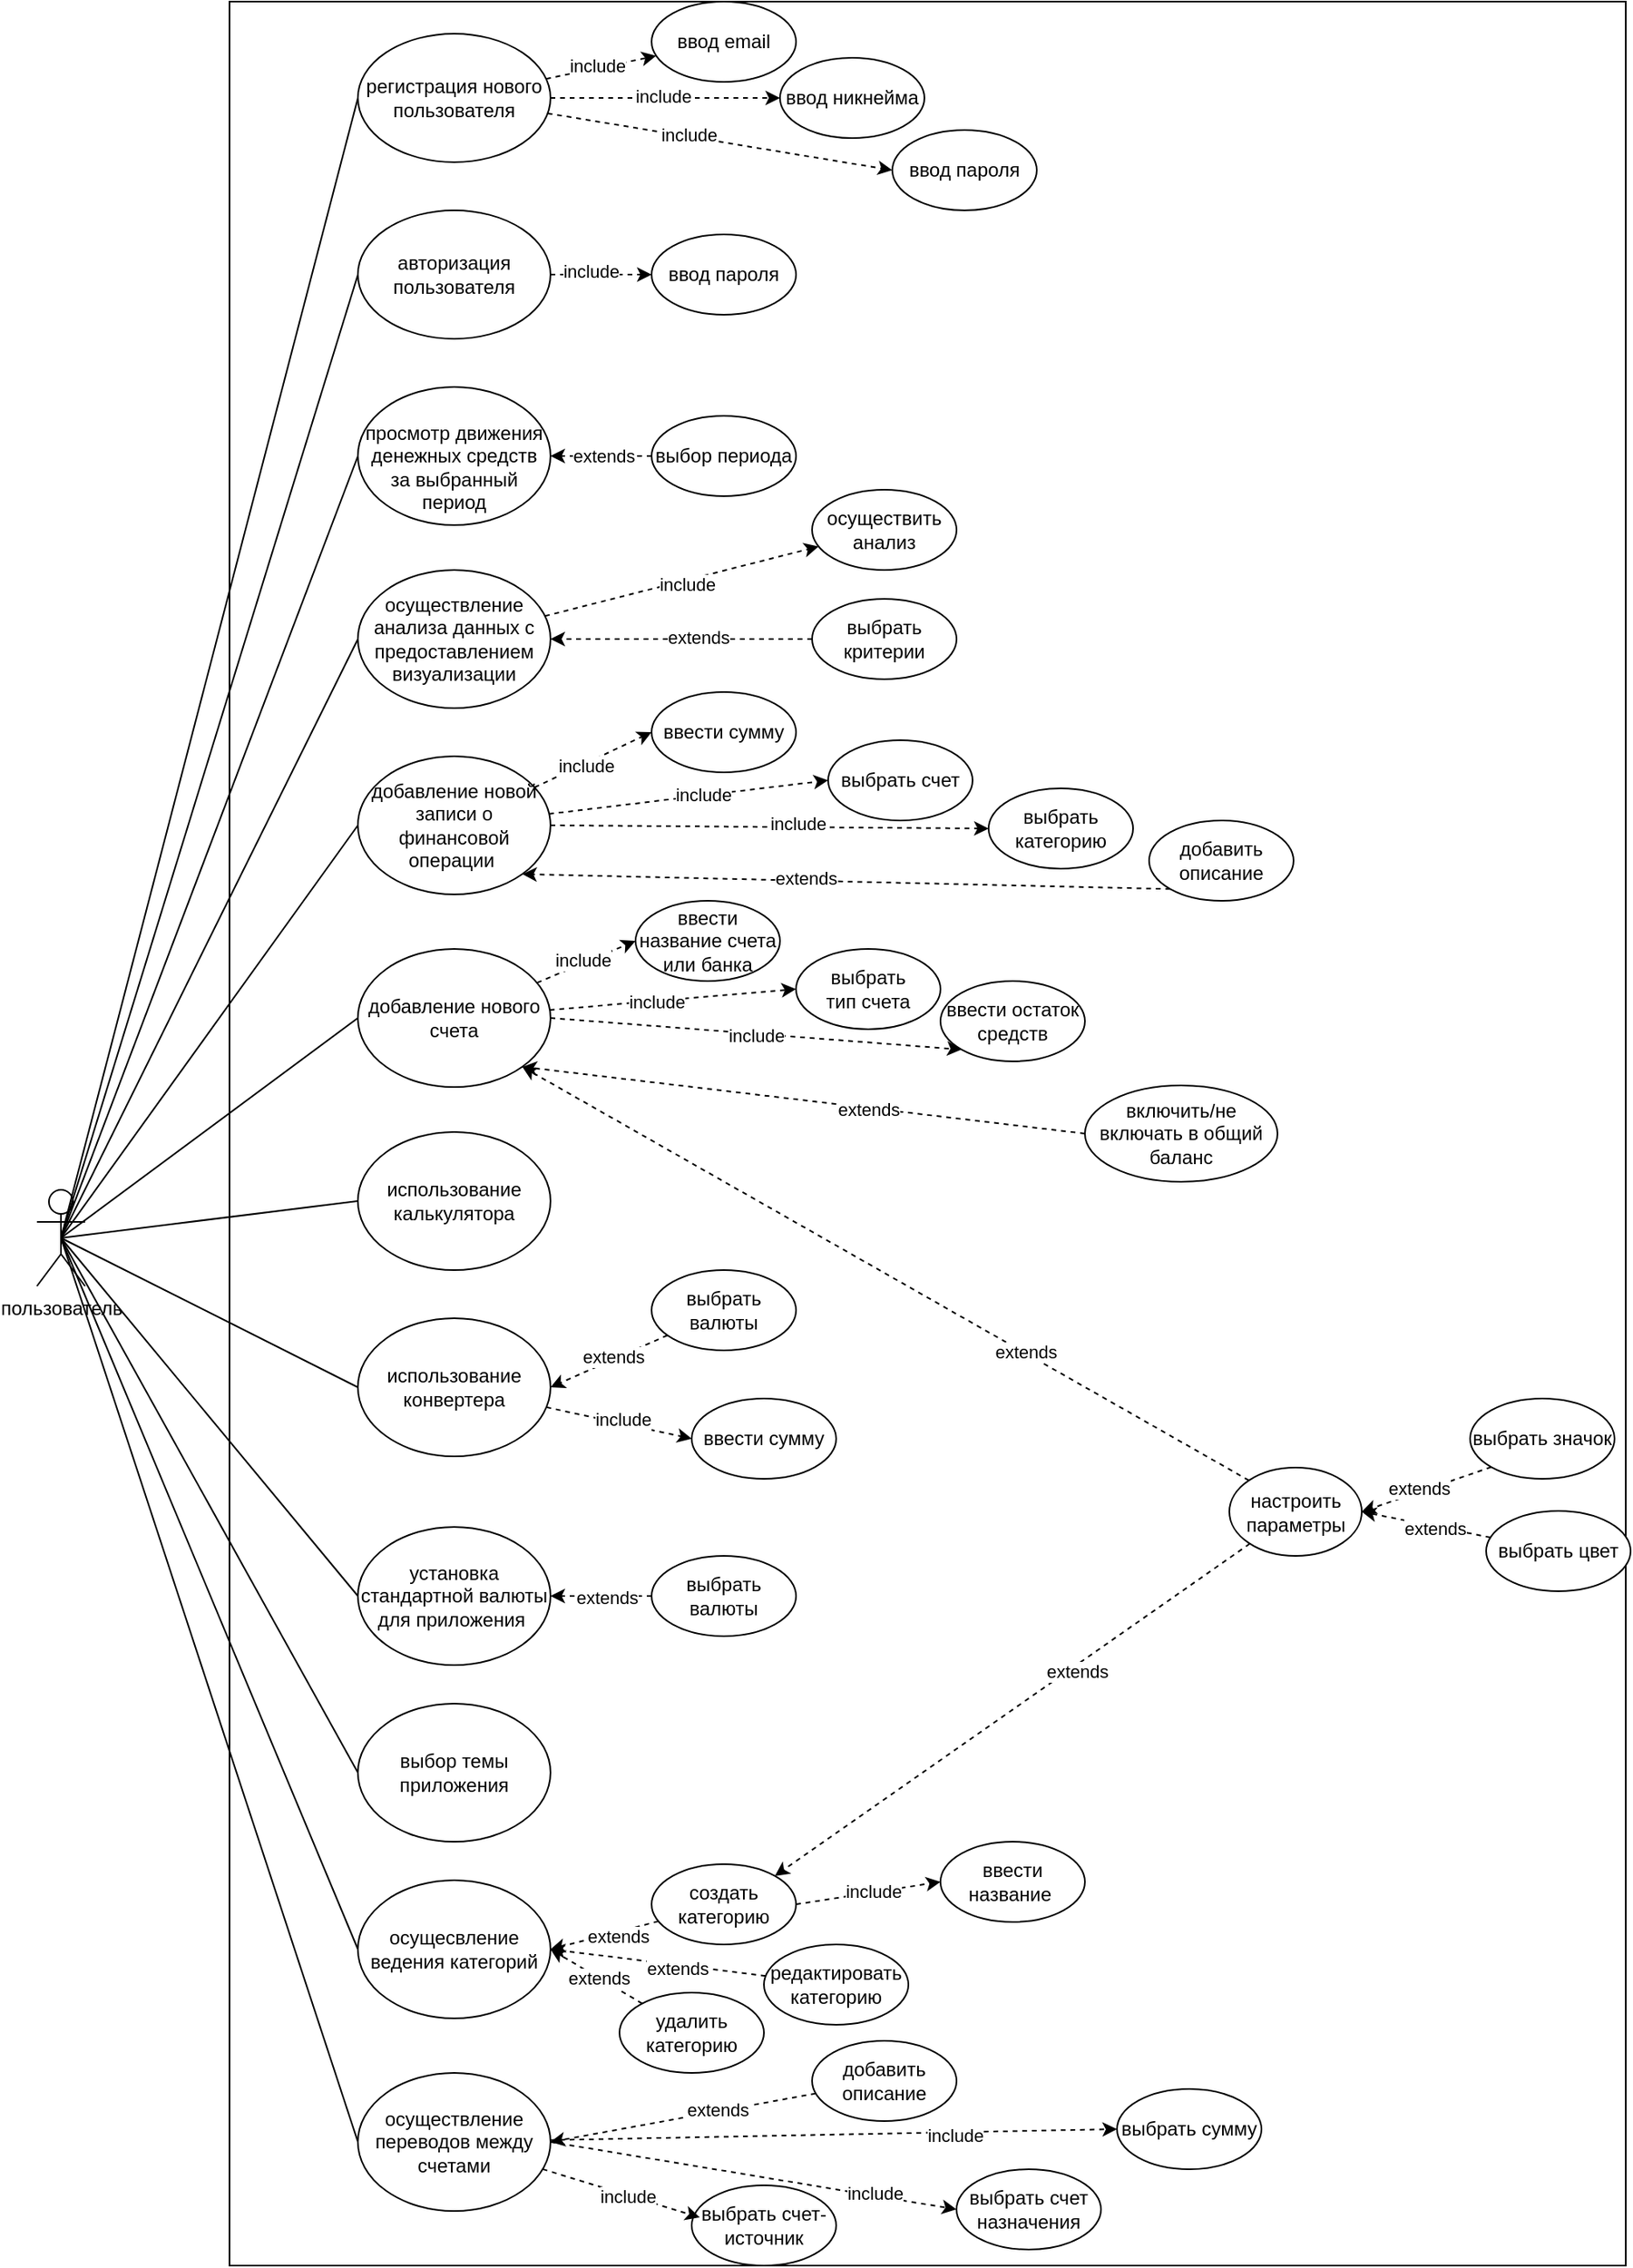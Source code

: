<mxfile version="22.1.18" type="device">
  <diagram name="Страница — 1" id="QpYDMI65Mmt2rqajtGfP">
    <mxGraphModel dx="2084" dy="1242" grid="1" gridSize="10" guides="1" tooltips="1" connect="1" arrows="1" fold="1" page="1" pageScale="1" pageWidth="1169" pageHeight="827" math="0" shadow="0">
      <root>
        <mxCell id="0" />
        <mxCell id="1" parent="0" />
        <mxCell id="di6f2RVzCRFzlBpOF8W5-11" value="" style="rounded=0;whiteSpace=wrap;html=1;fillColor=none;movable=0;resizable=0;rotatable=0;deletable=0;editable=0;locked=1;connectable=0;" vertex="1" parent="1">
          <mxGeometry x="207" y="60" width="870" height="1410" as="geometry" />
        </mxCell>
        <mxCell id="di6f2RVzCRFzlBpOF8W5-2" value="пользователь" style="shape=umlActor;verticalLabelPosition=bottom;verticalAlign=top;html=1;outlineConnect=0;" vertex="1" parent="1">
          <mxGeometry x="87" y="800" width="30" height="60" as="geometry" />
        </mxCell>
        <mxCell id="di6f2RVzCRFzlBpOF8W5-74" value="" style="rounded=0;orthogonalLoop=1;jettySize=auto;html=1;dashed=1;" edge="1" parent="1" source="di6f2RVzCRFzlBpOF8W5-4" target="di6f2RVzCRFzlBpOF8W5-35">
          <mxGeometry relative="1" as="geometry" />
        </mxCell>
        <mxCell id="di6f2RVzCRFzlBpOF8W5-130" value="include" style="edgeLabel;html=1;align=center;verticalAlign=middle;resizable=0;points=[];" vertex="1" connectable="0" parent="di6f2RVzCRFzlBpOF8W5-74">
          <mxGeometry x="-0.07" y="2" relative="1" as="geometry">
            <mxPoint as="offset" />
          </mxGeometry>
        </mxCell>
        <mxCell id="di6f2RVzCRFzlBpOF8W5-75" style="rounded=0;orthogonalLoop=1;jettySize=auto;html=1;dashed=1;" edge="1" parent="1" source="di6f2RVzCRFzlBpOF8W5-4" target="di6f2RVzCRFzlBpOF8W5-36">
          <mxGeometry relative="1" as="geometry" />
        </mxCell>
        <mxCell id="di6f2RVzCRFzlBpOF8W5-131" value="include" style="edgeLabel;html=1;align=center;verticalAlign=middle;resizable=0;points=[];" vertex="1" connectable="0" parent="di6f2RVzCRFzlBpOF8W5-75">
          <mxGeometry x="-0.023" y="1" relative="1" as="geometry">
            <mxPoint as="offset" />
          </mxGeometry>
        </mxCell>
        <mxCell id="di6f2RVzCRFzlBpOF8W5-76" style="rounded=0;orthogonalLoop=1;jettySize=auto;html=1;entryX=0;entryY=0.5;entryDx=0;entryDy=0;dashed=1;" edge="1" parent="1" source="di6f2RVzCRFzlBpOF8W5-4" target="di6f2RVzCRFzlBpOF8W5-37">
          <mxGeometry relative="1" as="geometry" />
        </mxCell>
        <mxCell id="di6f2RVzCRFzlBpOF8W5-132" value="include" style="edgeLabel;html=1;align=center;verticalAlign=middle;resizable=0;points=[];" vertex="1" connectable="0" parent="di6f2RVzCRFzlBpOF8W5-76">
          <mxGeometry x="-0.18" y="1" relative="1" as="geometry">
            <mxPoint as="offset" />
          </mxGeometry>
        </mxCell>
        <mxCell id="di6f2RVzCRFzlBpOF8W5-4" value="регистрация нового пользователя" style="ellipse;whiteSpace=wrap;html=1;" vertex="1" parent="1">
          <mxGeometry x="287" y="80" width="120" height="80" as="geometry" />
        </mxCell>
        <mxCell id="di6f2RVzCRFzlBpOF8W5-77" style="rounded=0;orthogonalLoop=1;jettySize=auto;html=1;dashed=1;" edge="1" parent="1" source="di6f2RVzCRFzlBpOF8W5-5">
          <mxGeometry relative="1" as="geometry">
            <mxPoint x="470" y="230" as="targetPoint" />
          </mxGeometry>
        </mxCell>
        <mxCell id="di6f2RVzCRFzlBpOF8W5-133" value="include" style="edgeLabel;html=1;align=center;verticalAlign=middle;resizable=0;points=[];" vertex="1" connectable="0" parent="di6f2RVzCRFzlBpOF8W5-77">
          <mxGeometry x="-0.214" y="2" relative="1" as="geometry">
            <mxPoint as="offset" />
          </mxGeometry>
        </mxCell>
        <mxCell id="di6f2RVzCRFzlBpOF8W5-5" value="авторизация пользователя" style="ellipse;whiteSpace=wrap;html=1;" vertex="1" parent="1">
          <mxGeometry x="287" y="190" width="120" height="80" as="geometry" />
        </mxCell>
        <mxCell id="di6f2RVzCRFzlBpOF8W5-6" value="&lt;br&gt;просмотр движения денежных средств за выбранный период" style="ellipse;whiteSpace=wrap;html=1;" vertex="1" parent="1">
          <mxGeometry x="287" y="300" width="120" height="86" as="geometry" />
        </mxCell>
        <mxCell id="di6f2RVzCRFzlBpOF8W5-163" style="rounded=0;orthogonalLoop=1;jettySize=auto;html=1;dashed=1;" edge="1" parent="1" source="di6f2RVzCRFzlBpOF8W5-8" target="di6f2RVzCRFzlBpOF8W5-160">
          <mxGeometry relative="1" as="geometry" />
        </mxCell>
        <mxCell id="di6f2RVzCRFzlBpOF8W5-168" value="include" style="edgeLabel;html=1;align=center;verticalAlign=middle;resizable=0;points=[];" vertex="1" connectable="0" parent="di6f2RVzCRFzlBpOF8W5-163">
          <mxGeometry x="0.027" y="-2" relative="1" as="geometry">
            <mxPoint as="offset" />
          </mxGeometry>
        </mxCell>
        <mxCell id="di6f2RVzCRFzlBpOF8W5-8" value="осуществление анализа данных с предоставлением визуализации" style="ellipse;whiteSpace=wrap;html=1;" vertex="1" parent="1">
          <mxGeometry x="287" y="414" width="120" height="86" as="geometry" />
        </mxCell>
        <mxCell id="di6f2RVzCRFzlBpOF8W5-81" style="rounded=0;orthogonalLoop=1;jettySize=auto;html=1;entryX=0;entryY=0.5;entryDx=0;entryDy=0;dashed=1;" edge="1" parent="1" source="di6f2RVzCRFzlBpOF8W5-9" target="di6f2RVzCRFzlBpOF8W5-54">
          <mxGeometry relative="1" as="geometry" />
        </mxCell>
        <mxCell id="di6f2RVzCRFzlBpOF8W5-135" value="include" style="edgeLabel;html=1;align=center;verticalAlign=middle;resizable=0;points=[];" vertex="1" connectable="0" parent="di6f2RVzCRFzlBpOF8W5-81">
          <mxGeometry x="-0.147" y="-1" relative="1" as="geometry">
            <mxPoint as="offset" />
          </mxGeometry>
        </mxCell>
        <mxCell id="di6f2RVzCRFzlBpOF8W5-82" style="rounded=0;orthogonalLoop=1;jettySize=auto;html=1;entryX=0;entryY=0.5;entryDx=0;entryDy=0;dashed=1;" edge="1" parent="1" source="di6f2RVzCRFzlBpOF8W5-9" target="di6f2RVzCRFzlBpOF8W5-55">
          <mxGeometry relative="1" as="geometry" />
        </mxCell>
        <mxCell id="di6f2RVzCRFzlBpOF8W5-136" value="include" style="edgeLabel;html=1;align=center;verticalAlign=middle;resizable=0;points=[];" vertex="1" connectable="0" parent="di6f2RVzCRFzlBpOF8W5-82">
          <mxGeometry x="0.104" y="1" relative="1" as="geometry">
            <mxPoint as="offset" />
          </mxGeometry>
        </mxCell>
        <mxCell id="di6f2RVzCRFzlBpOF8W5-83" style="rounded=0;orthogonalLoop=1;jettySize=auto;html=1;entryX=0;entryY=0.5;entryDx=0;entryDy=0;dashed=1;exitX=1;exitY=0.5;exitDx=0;exitDy=0;" edge="1" parent="1" source="di6f2RVzCRFzlBpOF8W5-9" target="di6f2RVzCRFzlBpOF8W5-56">
          <mxGeometry relative="1" as="geometry" />
        </mxCell>
        <mxCell id="di6f2RVzCRFzlBpOF8W5-137" value="include" style="edgeLabel;html=1;align=center;verticalAlign=middle;resizable=0;points=[];" vertex="1" connectable="0" parent="di6f2RVzCRFzlBpOF8W5-83">
          <mxGeometry x="0.127" y="2" relative="1" as="geometry">
            <mxPoint as="offset" />
          </mxGeometry>
        </mxCell>
        <mxCell id="di6f2RVzCRFzlBpOF8W5-9" value="добавление новой записи о финансовой операции&amp;nbsp;" style="ellipse;whiteSpace=wrap;html=1;" vertex="1" parent="1">
          <mxGeometry x="287" y="530" width="120" height="86" as="geometry" />
        </mxCell>
        <mxCell id="di6f2RVzCRFzlBpOF8W5-87" style="rounded=0;orthogonalLoop=1;jettySize=auto;html=1;entryX=0;entryY=0.5;entryDx=0;entryDy=0;dashed=1;" edge="1" parent="1" source="di6f2RVzCRFzlBpOF8W5-10" target="di6f2RVzCRFzlBpOF8W5-66">
          <mxGeometry relative="1" as="geometry" />
        </mxCell>
        <mxCell id="di6f2RVzCRFzlBpOF8W5-138" value="include" style="edgeLabel;html=1;align=center;verticalAlign=middle;resizable=0;points=[];" vertex="1" connectable="0" parent="di6f2RVzCRFzlBpOF8W5-87">
          <mxGeometry x="-0.068" y="2" relative="1" as="geometry">
            <mxPoint as="offset" />
          </mxGeometry>
        </mxCell>
        <mxCell id="di6f2RVzCRFzlBpOF8W5-88" style="rounded=0;orthogonalLoop=1;jettySize=auto;html=1;entryX=0;entryY=0.5;entryDx=0;entryDy=0;dashed=1;" edge="1" parent="1" source="di6f2RVzCRFzlBpOF8W5-10" target="di6f2RVzCRFzlBpOF8W5-67">
          <mxGeometry relative="1" as="geometry" />
        </mxCell>
        <mxCell id="di6f2RVzCRFzlBpOF8W5-139" value="include" style="edgeLabel;html=1;align=center;verticalAlign=middle;resizable=0;points=[];" vertex="1" connectable="0" parent="di6f2RVzCRFzlBpOF8W5-88">
          <mxGeometry x="-0.135" relative="1" as="geometry">
            <mxPoint as="offset" />
          </mxGeometry>
        </mxCell>
        <mxCell id="di6f2RVzCRFzlBpOF8W5-93" style="rounded=0;orthogonalLoop=1;jettySize=auto;html=1;exitX=1;exitY=0.5;exitDx=0;exitDy=0;entryX=0;entryY=1;entryDx=0;entryDy=0;dashed=1;" edge="1" parent="1" source="di6f2RVzCRFzlBpOF8W5-10" target="di6f2RVzCRFzlBpOF8W5-70">
          <mxGeometry relative="1" as="geometry" />
        </mxCell>
        <mxCell id="di6f2RVzCRFzlBpOF8W5-140" value="include" style="edgeLabel;html=1;align=center;verticalAlign=middle;resizable=0;points=[];" vertex="1" connectable="0" parent="di6f2RVzCRFzlBpOF8W5-93">
          <mxGeometry x="0.002" y="-1" relative="1" as="geometry">
            <mxPoint as="offset" />
          </mxGeometry>
        </mxCell>
        <mxCell id="di6f2RVzCRFzlBpOF8W5-10" value="добавление нового счета" style="ellipse;whiteSpace=wrap;html=1;" vertex="1" parent="1">
          <mxGeometry x="287" y="650" width="120" height="86" as="geometry" />
        </mxCell>
        <mxCell id="di6f2RVzCRFzlBpOF8W5-14" value="использование калькулятора" style="ellipse;whiteSpace=wrap;html=1;" vertex="1" parent="1">
          <mxGeometry x="287" y="764" width="120" height="86" as="geometry" />
        </mxCell>
        <mxCell id="di6f2RVzCRFzlBpOF8W5-100" style="rounded=0;orthogonalLoop=1;jettySize=auto;html=1;entryX=0;entryY=0.5;entryDx=0;entryDy=0;dashed=1;" edge="1" parent="1" source="di6f2RVzCRFzlBpOF8W5-15" target="di6f2RVzCRFzlBpOF8W5-98">
          <mxGeometry relative="1" as="geometry" />
        </mxCell>
        <mxCell id="di6f2RVzCRFzlBpOF8W5-141" value="include" style="edgeLabel;html=1;align=center;verticalAlign=middle;resizable=0;points=[];" vertex="1" connectable="0" parent="di6f2RVzCRFzlBpOF8W5-100">
          <mxGeometry x="0.025" y="3" relative="1" as="geometry">
            <mxPoint as="offset" />
          </mxGeometry>
        </mxCell>
        <mxCell id="di6f2RVzCRFzlBpOF8W5-15" value="использование конвертера" style="ellipse;whiteSpace=wrap;html=1;" vertex="1" parent="1">
          <mxGeometry x="287" y="880" width="120" height="86" as="geometry" />
        </mxCell>
        <mxCell id="di6f2RVzCRFzlBpOF8W5-16" value="установка стандартной валюты для приложения&amp;nbsp;" style="ellipse;whiteSpace=wrap;html=1;" vertex="1" parent="1">
          <mxGeometry x="287" y="1010" width="120" height="86" as="geometry" />
        </mxCell>
        <mxCell id="di6f2RVzCRFzlBpOF8W5-17" value="выбор темы приложения" style="ellipse;whiteSpace=wrap;html=1;" vertex="1" parent="1">
          <mxGeometry x="287" y="1120" width="120" height="86" as="geometry" />
        </mxCell>
        <mxCell id="di6f2RVzCRFzlBpOF8W5-18" value="осущесвление ведения категорий" style="ellipse;whiteSpace=wrap;html=1;" vertex="1" parent="1">
          <mxGeometry x="287" y="1230" width="120" height="86" as="geometry" />
        </mxCell>
        <mxCell id="di6f2RVzCRFzlBpOF8W5-126" style="rounded=0;orthogonalLoop=1;jettySize=auto;html=1;entryX=0;entryY=0.5;entryDx=0;entryDy=0;dashed=1;" edge="1" parent="1" source="di6f2RVzCRFzlBpOF8W5-19" target="di6f2RVzCRFzlBpOF8W5-121">
          <mxGeometry relative="1" as="geometry" />
        </mxCell>
        <mxCell id="di6f2RVzCRFzlBpOF8W5-143" value="include" style="edgeLabel;html=1;align=center;verticalAlign=middle;resizable=0;points=[];" vertex="1" connectable="0" parent="di6f2RVzCRFzlBpOF8W5-126">
          <mxGeometry x="0.427" y="-2" relative="1" as="geometry">
            <mxPoint as="offset" />
          </mxGeometry>
        </mxCell>
        <mxCell id="di6f2RVzCRFzlBpOF8W5-128" style="rounded=0;orthogonalLoop=1;jettySize=auto;html=1;exitX=1;exitY=0.5;exitDx=0;exitDy=0;entryX=0;entryY=0.5;entryDx=0;entryDy=0;dashed=1;" edge="1" parent="1" source="di6f2RVzCRFzlBpOF8W5-19" target="di6f2RVzCRFzlBpOF8W5-122">
          <mxGeometry relative="1" as="geometry" />
        </mxCell>
        <mxCell id="di6f2RVzCRFzlBpOF8W5-144" value="include" style="edgeLabel;html=1;align=center;verticalAlign=middle;resizable=0;points=[];" vertex="1" connectable="0" parent="di6f2RVzCRFzlBpOF8W5-128">
          <mxGeometry x="0.592" y="2" relative="1" as="geometry">
            <mxPoint as="offset" />
          </mxGeometry>
        </mxCell>
        <mxCell id="di6f2RVzCRFzlBpOF8W5-19" value="осуществление переводов между счетами" style="ellipse;whiteSpace=wrap;html=1;" vertex="1" parent="1">
          <mxGeometry x="287" y="1350" width="120" height="86" as="geometry" />
        </mxCell>
        <mxCell id="di6f2RVzCRFzlBpOF8W5-20" value="" style="endArrow=none;html=1;rounded=0;entryX=0;entryY=0.5;entryDx=0;entryDy=0;exitX=0.5;exitY=0.5;exitDx=0;exitDy=0;exitPerimeter=0;" edge="1" parent="1" source="di6f2RVzCRFzlBpOF8W5-2" target="di6f2RVzCRFzlBpOF8W5-4">
          <mxGeometry width="50" height="50" relative="1" as="geometry">
            <mxPoint x="707" y="540" as="sourcePoint" />
            <mxPoint x="757" y="490" as="targetPoint" />
          </mxGeometry>
        </mxCell>
        <mxCell id="di6f2RVzCRFzlBpOF8W5-21" value="" style="endArrow=none;html=1;rounded=0;entryX=0;entryY=0.5;entryDx=0;entryDy=0;exitX=0.5;exitY=0.5;exitDx=0;exitDy=0;exitPerimeter=0;" edge="1" parent="1" source="di6f2RVzCRFzlBpOF8W5-2" target="di6f2RVzCRFzlBpOF8W5-5">
          <mxGeometry width="50" height="50" relative="1" as="geometry">
            <mxPoint x="162" y="830" as="sourcePoint" />
            <mxPoint x="297" y="130" as="targetPoint" />
          </mxGeometry>
        </mxCell>
        <mxCell id="di6f2RVzCRFzlBpOF8W5-22" value="" style="endArrow=none;html=1;rounded=0;entryX=0;entryY=0.5;entryDx=0;entryDy=0;exitX=0.5;exitY=0.5;exitDx=0;exitDy=0;exitPerimeter=0;" edge="1" parent="1" source="di6f2RVzCRFzlBpOF8W5-2" target="di6f2RVzCRFzlBpOF8W5-6">
          <mxGeometry width="50" height="50" relative="1" as="geometry">
            <mxPoint x="162" y="830" as="sourcePoint" />
            <mxPoint x="297" y="240" as="targetPoint" />
          </mxGeometry>
        </mxCell>
        <mxCell id="di6f2RVzCRFzlBpOF8W5-24" value="" style="endArrow=none;html=1;rounded=0;entryX=0;entryY=0.5;entryDx=0;entryDy=0;exitX=0.5;exitY=0.5;exitDx=0;exitDy=0;exitPerimeter=0;" edge="1" parent="1" source="di6f2RVzCRFzlBpOF8W5-2" target="di6f2RVzCRFzlBpOF8W5-8">
          <mxGeometry width="50" height="50" relative="1" as="geometry">
            <mxPoint x="162" y="830" as="sourcePoint" />
            <mxPoint x="297" y="353" as="targetPoint" />
          </mxGeometry>
        </mxCell>
        <mxCell id="di6f2RVzCRFzlBpOF8W5-25" value="" style="endArrow=none;html=1;rounded=0;entryX=0;entryY=0.5;entryDx=0;entryDy=0;exitX=0.5;exitY=0.5;exitDx=0;exitDy=0;exitPerimeter=0;" edge="1" parent="1" source="di6f2RVzCRFzlBpOF8W5-2" target="di6f2RVzCRFzlBpOF8W5-9">
          <mxGeometry width="50" height="50" relative="1" as="geometry">
            <mxPoint x="162" y="830" as="sourcePoint" />
            <mxPoint x="297" y="467" as="targetPoint" />
          </mxGeometry>
        </mxCell>
        <mxCell id="di6f2RVzCRFzlBpOF8W5-26" value="" style="endArrow=none;html=1;rounded=0;entryX=0;entryY=0.5;entryDx=0;entryDy=0;exitX=0.5;exitY=0.5;exitDx=0;exitDy=0;exitPerimeter=0;" edge="1" parent="1" source="di6f2RVzCRFzlBpOF8W5-2" target="di6f2RVzCRFzlBpOF8W5-10">
          <mxGeometry width="50" height="50" relative="1" as="geometry">
            <mxPoint x="162" y="830" as="sourcePoint" />
            <mxPoint x="297" y="583" as="targetPoint" />
          </mxGeometry>
        </mxCell>
        <mxCell id="di6f2RVzCRFzlBpOF8W5-28" value="" style="endArrow=none;html=1;rounded=0;entryX=0;entryY=0.5;entryDx=0;entryDy=0;exitX=0.5;exitY=0.5;exitDx=0;exitDy=0;exitPerimeter=0;" edge="1" parent="1" source="di6f2RVzCRFzlBpOF8W5-2" target="di6f2RVzCRFzlBpOF8W5-14">
          <mxGeometry width="50" height="50" relative="1" as="geometry">
            <mxPoint x="162" y="830" as="sourcePoint" />
            <mxPoint x="297" y="703" as="targetPoint" />
          </mxGeometry>
        </mxCell>
        <mxCell id="di6f2RVzCRFzlBpOF8W5-29" value="" style="endArrow=none;html=1;rounded=0;entryX=0;entryY=0.5;entryDx=0;entryDy=0;exitX=0.5;exitY=0.5;exitDx=0;exitDy=0;exitPerimeter=0;" edge="1" parent="1" source="di6f2RVzCRFzlBpOF8W5-2" target="di6f2RVzCRFzlBpOF8W5-15">
          <mxGeometry width="50" height="50" relative="1" as="geometry">
            <mxPoint x="162" y="830" as="sourcePoint" />
            <mxPoint x="297" y="817" as="targetPoint" />
          </mxGeometry>
        </mxCell>
        <mxCell id="di6f2RVzCRFzlBpOF8W5-30" value="" style="endArrow=none;html=1;rounded=0;entryX=0;entryY=0.5;entryDx=0;entryDy=0;exitX=0.5;exitY=0.5;exitDx=0;exitDy=0;exitPerimeter=0;" edge="1" parent="1" source="di6f2RVzCRFzlBpOF8W5-2" target="di6f2RVzCRFzlBpOF8W5-16">
          <mxGeometry width="50" height="50" relative="1" as="geometry">
            <mxPoint x="162" y="830" as="sourcePoint" />
            <mxPoint x="297" y="933" as="targetPoint" />
          </mxGeometry>
        </mxCell>
        <mxCell id="di6f2RVzCRFzlBpOF8W5-31" value="" style="endArrow=none;html=1;rounded=0;entryX=0;entryY=0.5;entryDx=0;entryDy=0;exitX=0.5;exitY=0.5;exitDx=0;exitDy=0;exitPerimeter=0;" edge="1" parent="1" source="di6f2RVzCRFzlBpOF8W5-2" target="di6f2RVzCRFzlBpOF8W5-17">
          <mxGeometry width="50" height="50" relative="1" as="geometry">
            <mxPoint x="107" y="940" as="sourcePoint" />
            <mxPoint x="297" y="1063" as="targetPoint" />
          </mxGeometry>
        </mxCell>
        <mxCell id="di6f2RVzCRFzlBpOF8W5-32" value="" style="endArrow=none;html=1;rounded=0;entryX=0;entryY=0.5;entryDx=0;entryDy=0;exitX=0.5;exitY=0.5;exitDx=0;exitDy=0;exitPerimeter=0;" edge="1" parent="1" source="di6f2RVzCRFzlBpOF8W5-2" target="di6f2RVzCRFzlBpOF8W5-18">
          <mxGeometry width="50" height="50" relative="1" as="geometry">
            <mxPoint x="107" y="830" as="sourcePoint" />
            <mxPoint x="297" y="1173" as="targetPoint" />
          </mxGeometry>
        </mxCell>
        <mxCell id="di6f2RVzCRFzlBpOF8W5-34" value="" style="endArrow=none;html=1;rounded=0;entryX=0;entryY=0.5;entryDx=0;entryDy=0;exitX=0.5;exitY=0.5;exitDx=0;exitDy=0;exitPerimeter=0;" edge="1" parent="1" source="di6f2RVzCRFzlBpOF8W5-2" target="di6f2RVzCRFzlBpOF8W5-19">
          <mxGeometry width="50" height="50" relative="1" as="geometry">
            <mxPoint x="117" y="840" as="sourcePoint" />
            <mxPoint x="297" y="1283" as="targetPoint" />
          </mxGeometry>
        </mxCell>
        <mxCell id="di6f2RVzCRFzlBpOF8W5-35" value="ввод email" style="ellipse;whiteSpace=wrap;html=1;" vertex="1" parent="1">
          <mxGeometry x="470" y="60" width="90" height="50" as="geometry" />
        </mxCell>
        <mxCell id="di6f2RVzCRFzlBpOF8W5-36" value="ввод никнейма" style="ellipse;whiteSpace=wrap;html=1;" vertex="1" parent="1">
          <mxGeometry x="550" y="95" width="90" height="50" as="geometry" />
        </mxCell>
        <mxCell id="di6f2RVzCRFzlBpOF8W5-37" value="ввод пароля" style="ellipse;whiteSpace=wrap;html=1;" vertex="1" parent="1">
          <mxGeometry x="620" y="140" width="90" height="50" as="geometry" />
        </mxCell>
        <mxCell id="di6f2RVzCRFzlBpOF8W5-46" value="ввод пароля" style="ellipse;whiteSpace=wrap;html=1;" vertex="1" parent="1">
          <mxGeometry x="470" y="205" width="90" height="50" as="geometry" />
        </mxCell>
        <mxCell id="di6f2RVzCRFzlBpOF8W5-78" style="rounded=0;orthogonalLoop=1;jettySize=auto;html=1;exitX=0;exitY=0.5;exitDx=0;exitDy=0;entryX=1;entryY=0.5;entryDx=0;entryDy=0;dashed=1;" edge="1" parent="1" source="di6f2RVzCRFzlBpOF8W5-50" target="di6f2RVzCRFzlBpOF8W5-6">
          <mxGeometry relative="1" as="geometry" />
        </mxCell>
        <mxCell id="di6f2RVzCRFzlBpOF8W5-146" value="extends" style="edgeLabel;html=1;align=center;verticalAlign=middle;resizable=0;points=[];" vertex="1" connectable="0" parent="di6f2RVzCRFzlBpOF8W5-78">
          <mxGeometry x="-0.141" y="-2" relative="1" as="geometry">
            <mxPoint x="-3" y="2" as="offset" />
          </mxGeometry>
        </mxCell>
        <mxCell id="di6f2RVzCRFzlBpOF8W5-50" value="выбор периода" style="ellipse;whiteSpace=wrap;html=1;" vertex="1" parent="1">
          <mxGeometry x="470" y="318" width="90" height="50" as="geometry" />
        </mxCell>
        <mxCell id="di6f2RVzCRFzlBpOF8W5-54" value="ввести сумму" style="ellipse;whiteSpace=wrap;html=1;" vertex="1" parent="1">
          <mxGeometry x="470" y="490" width="90" height="50" as="geometry" />
        </mxCell>
        <mxCell id="di6f2RVzCRFzlBpOF8W5-55" value="выбрать счет" style="ellipse;whiteSpace=wrap;html=1;" vertex="1" parent="1">
          <mxGeometry x="580" y="520" width="90" height="50" as="geometry" />
        </mxCell>
        <mxCell id="di6f2RVzCRFzlBpOF8W5-56" value="выбрать категорию" style="ellipse;whiteSpace=wrap;html=1;" vertex="1" parent="1">
          <mxGeometry x="680" y="550" width="90" height="50" as="geometry" />
        </mxCell>
        <mxCell id="di6f2RVzCRFzlBpOF8W5-86" style="rounded=0;orthogonalLoop=1;jettySize=auto;html=1;exitX=0;exitY=1;exitDx=0;exitDy=0;entryX=1;entryY=1;entryDx=0;entryDy=0;dashed=1;" edge="1" parent="1" source="di6f2RVzCRFzlBpOF8W5-58" target="di6f2RVzCRFzlBpOF8W5-9">
          <mxGeometry relative="1" as="geometry" />
        </mxCell>
        <mxCell id="di6f2RVzCRFzlBpOF8W5-147" value="extends" style="edgeLabel;html=1;align=center;verticalAlign=middle;resizable=0;points=[];" vertex="1" connectable="0" parent="di6f2RVzCRFzlBpOF8W5-86">
          <mxGeometry x="0.126" y="-2" relative="1" as="geometry">
            <mxPoint as="offset" />
          </mxGeometry>
        </mxCell>
        <mxCell id="di6f2RVzCRFzlBpOF8W5-58" value="добавить описание" style="ellipse;whiteSpace=wrap;html=1;" vertex="1" parent="1">
          <mxGeometry x="780" y="570" width="90" height="50" as="geometry" />
        </mxCell>
        <mxCell id="di6f2RVzCRFzlBpOF8W5-65" style="edgeStyle=orthogonalEdgeStyle;rounded=0;orthogonalLoop=1;jettySize=auto;html=1;exitX=0.5;exitY=1;exitDx=0;exitDy=0;" edge="1" parent="1" source="di6f2RVzCRFzlBpOF8W5-55" target="di6f2RVzCRFzlBpOF8W5-55">
          <mxGeometry relative="1" as="geometry" />
        </mxCell>
        <mxCell id="di6f2RVzCRFzlBpOF8W5-66" value="ввести название счета или банка" style="ellipse;whiteSpace=wrap;html=1;" vertex="1" parent="1">
          <mxGeometry x="460" y="620" width="90" height="50" as="geometry" />
        </mxCell>
        <mxCell id="di6f2RVzCRFzlBpOF8W5-67" value="выбрать&lt;br&gt;тип счета" style="ellipse;whiteSpace=wrap;html=1;" vertex="1" parent="1">
          <mxGeometry x="560" y="650" width="90" height="50" as="geometry" />
        </mxCell>
        <mxCell id="di6f2RVzCRFzlBpOF8W5-91" style="rounded=0;orthogonalLoop=1;jettySize=auto;html=1;exitX=0;exitY=1;exitDx=0;exitDy=0;entryX=1;entryY=0.5;entryDx=0;entryDy=0;dashed=1;" edge="1" parent="1" source="di6f2RVzCRFzlBpOF8W5-68" target="di6f2RVzCRFzlBpOF8W5-169">
          <mxGeometry relative="1" as="geometry" />
        </mxCell>
        <mxCell id="di6f2RVzCRFzlBpOF8W5-148" value="extends" style="edgeLabel;html=1;align=center;verticalAlign=middle;resizable=0;points=[];" vertex="1" connectable="0" parent="di6f2RVzCRFzlBpOF8W5-91">
          <mxGeometry x="0.118" y="-3" relative="1" as="geometry">
            <mxPoint as="offset" />
          </mxGeometry>
        </mxCell>
        <mxCell id="di6f2RVzCRFzlBpOF8W5-68" value="выбрать значок" style="ellipse;whiteSpace=wrap;html=1;" vertex="1" parent="1">
          <mxGeometry x="980" y="930" width="90" height="50" as="geometry" />
        </mxCell>
        <mxCell id="di6f2RVzCRFzlBpOF8W5-92" style="rounded=0;orthogonalLoop=1;jettySize=auto;html=1;entryX=1;entryY=0.5;entryDx=0;entryDy=0;dashed=1;" edge="1" parent="1" source="di6f2RVzCRFzlBpOF8W5-69" target="di6f2RVzCRFzlBpOF8W5-169">
          <mxGeometry relative="1" as="geometry" />
        </mxCell>
        <mxCell id="di6f2RVzCRFzlBpOF8W5-149" value="extends" style="edgeLabel;html=1;align=center;verticalAlign=middle;resizable=0;points=[];" vertex="1" connectable="0" parent="di6f2RVzCRFzlBpOF8W5-92">
          <mxGeometry x="-0.136" y="1" relative="1" as="geometry">
            <mxPoint as="offset" />
          </mxGeometry>
        </mxCell>
        <mxCell id="di6f2RVzCRFzlBpOF8W5-69" value="выбрать цвет" style="ellipse;whiteSpace=wrap;html=1;" vertex="1" parent="1">
          <mxGeometry x="990" y="1000" width="90" height="50" as="geometry" />
        </mxCell>
        <mxCell id="di6f2RVzCRFzlBpOF8W5-70" value="ввести остаток средств" style="ellipse;whiteSpace=wrap;html=1;" vertex="1" parent="1">
          <mxGeometry x="650" y="670" width="90" height="50" as="geometry" />
        </mxCell>
        <mxCell id="di6f2RVzCRFzlBpOF8W5-95" style="rounded=0;orthogonalLoop=1;jettySize=auto;html=1;exitX=0;exitY=0.5;exitDx=0;exitDy=0;entryX=1;entryY=1;entryDx=0;entryDy=0;dashed=1;" edge="1" parent="1" source="di6f2RVzCRFzlBpOF8W5-71" target="di6f2RVzCRFzlBpOF8W5-10">
          <mxGeometry relative="1" as="geometry" />
        </mxCell>
        <mxCell id="di6f2RVzCRFzlBpOF8W5-150" value="extends" style="edgeLabel;html=1;align=center;verticalAlign=middle;resizable=0;points=[];" vertex="1" connectable="0" parent="di6f2RVzCRFzlBpOF8W5-95">
          <mxGeometry x="-0.23" y="1" relative="1" as="geometry">
            <mxPoint as="offset" />
          </mxGeometry>
        </mxCell>
        <mxCell id="di6f2RVzCRFzlBpOF8W5-71" value="включить/не включать в общий баланс" style="ellipse;whiteSpace=wrap;html=1;" vertex="1" parent="1">
          <mxGeometry x="740" y="735" width="120" height="60" as="geometry" />
        </mxCell>
        <mxCell id="di6f2RVzCRFzlBpOF8W5-99" style="rounded=0;orthogonalLoop=1;jettySize=auto;html=1;entryX=1;entryY=0.5;entryDx=0;entryDy=0;dashed=1;" edge="1" parent="1" source="di6f2RVzCRFzlBpOF8W5-97" target="di6f2RVzCRFzlBpOF8W5-15">
          <mxGeometry relative="1" as="geometry" />
        </mxCell>
        <mxCell id="di6f2RVzCRFzlBpOF8W5-151" value="extends" style="edgeLabel;html=1;align=center;verticalAlign=middle;resizable=0;points=[];" vertex="1" connectable="0" parent="di6f2RVzCRFzlBpOF8W5-99">
          <mxGeometry x="-0.089" y="-2" relative="1" as="geometry">
            <mxPoint as="offset" />
          </mxGeometry>
        </mxCell>
        <mxCell id="di6f2RVzCRFzlBpOF8W5-97" value="выбрать валюты" style="ellipse;whiteSpace=wrap;html=1;" vertex="1" parent="1">
          <mxGeometry x="470" y="850" width="90" height="50" as="geometry" />
        </mxCell>
        <mxCell id="di6f2RVzCRFzlBpOF8W5-98" value="ввести сумму" style="ellipse;whiteSpace=wrap;html=1;" vertex="1" parent="1">
          <mxGeometry x="495" y="930" width="90" height="50" as="geometry" />
        </mxCell>
        <mxCell id="di6f2RVzCRFzlBpOF8W5-102" style="edgeStyle=orthogonalEdgeStyle;rounded=0;orthogonalLoop=1;jettySize=auto;html=1;entryX=1;entryY=0.5;entryDx=0;entryDy=0;dashed=1;" edge="1" parent="1" source="di6f2RVzCRFzlBpOF8W5-101" target="di6f2RVzCRFzlBpOF8W5-16">
          <mxGeometry relative="1" as="geometry" />
        </mxCell>
        <mxCell id="di6f2RVzCRFzlBpOF8W5-152" value="extends" style="edgeLabel;html=1;align=center;verticalAlign=middle;resizable=0;points=[];" vertex="1" connectable="0" parent="di6f2RVzCRFzlBpOF8W5-102">
          <mxGeometry x="-0.106" y="1" relative="1" as="geometry">
            <mxPoint as="offset" />
          </mxGeometry>
        </mxCell>
        <mxCell id="di6f2RVzCRFzlBpOF8W5-101" value="выбрать валюты" style="ellipse;whiteSpace=wrap;html=1;" vertex="1" parent="1">
          <mxGeometry x="470" y="1028" width="90" height="50" as="geometry" />
        </mxCell>
        <mxCell id="di6f2RVzCRFzlBpOF8W5-108" style="rounded=0;orthogonalLoop=1;jettySize=auto;html=1;entryX=1;entryY=0.5;entryDx=0;entryDy=0;dashed=1;" edge="1" parent="1" source="di6f2RVzCRFzlBpOF8W5-105" target="di6f2RVzCRFzlBpOF8W5-18">
          <mxGeometry relative="1" as="geometry" />
        </mxCell>
        <mxCell id="di6f2RVzCRFzlBpOF8W5-154" value="extends" style="edgeLabel;html=1;align=center;verticalAlign=middle;resizable=0;points=[];" vertex="1" connectable="0" parent="di6f2RVzCRFzlBpOF8W5-108">
          <mxGeometry x="-0.225" y="2" relative="1" as="geometry">
            <mxPoint as="offset" />
          </mxGeometry>
        </mxCell>
        <mxCell id="di6f2RVzCRFzlBpOF8W5-116" style="rounded=0;orthogonalLoop=1;jettySize=auto;html=1;entryX=0;entryY=0.5;entryDx=0;entryDy=0;dashed=1;exitX=1;exitY=0.5;exitDx=0;exitDy=0;" edge="1" parent="1" source="di6f2RVzCRFzlBpOF8W5-105" target="di6f2RVzCRFzlBpOF8W5-112">
          <mxGeometry relative="1" as="geometry" />
        </mxCell>
        <mxCell id="di6f2RVzCRFzlBpOF8W5-142" value="include" style="edgeLabel;html=1;align=center;verticalAlign=middle;resizable=0;points=[];" vertex="1" connectable="0" parent="di6f2RVzCRFzlBpOF8W5-116">
          <mxGeometry x="0.07" y="1" relative="1" as="geometry">
            <mxPoint as="offset" />
          </mxGeometry>
        </mxCell>
        <mxCell id="di6f2RVzCRFzlBpOF8W5-105" value="создать категорию" style="ellipse;whiteSpace=wrap;html=1;" vertex="1" parent="1">
          <mxGeometry x="470" y="1220" width="90" height="50" as="geometry" />
        </mxCell>
        <mxCell id="di6f2RVzCRFzlBpOF8W5-110" style="rounded=0;orthogonalLoop=1;jettySize=auto;html=1;entryX=1;entryY=0.5;entryDx=0;entryDy=0;dashed=1;" edge="1" parent="1" source="di6f2RVzCRFzlBpOF8W5-106" target="di6f2RVzCRFzlBpOF8W5-18">
          <mxGeometry relative="1" as="geometry" />
        </mxCell>
        <mxCell id="di6f2RVzCRFzlBpOF8W5-155" value="extends" style="edgeLabel;html=1;align=center;verticalAlign=middle;resizable=0;points=[];" vertex="1" connectable="0" parent="di6f2RVzCRFzlBpOF8W5-110">
          <mxGeometry x="-0.171" y="2" relative="1" as="geometry">
            <mxPoint as="offset" />
          </mxGeometry>
        </mxCell>
        <mxCell id="di6f2RVzCRFzlBpOF8W5-106" value="редактировать категорию" style="ellipse;whiteSpace=wrap;html=1;" vertex="1" parent="1">
          <mxGeometry x="540" y="1270" width="90" height="50" as="geometry" />
        </mxCell>
        <mxCell id="di6f2RVzCRFzlBpOF8W5-111" style="rounded=0;orthogonalLoop=1;jettySize=auto;html=1;dashed=1;entryX=1;entryY=0.5;entryDx=0;entryDy=0;" edge="1" parent="1" source="di6f2RVzCRFzlBpOF8W5-107" target="di6f2RVzCRFzlBpOF8W5-18">
          <mxGeometry relative="1" as="geometry">
            <mxPoint x="410" y="1280" as="targetPoint" />
          </mxGeometry>
        </mxCell>
        <mxCell id="di6f2RVzCRFzlBpOF8W5-156" value="extends" style="edgeLabel;html=1;align=center;verticalAlign=middle;resizable=0;points=[];" vertex="1" connectable="0" parent="di6f2RVzCRFzlBpOF8W5-111">
          <mxGeometry x="-0.032" relative="1" as="geometry">
            <mxPoint as="offset" />
          </mxGeometry>
        </mxCell>
        <mxCell id="di6f2RVzCRFzlBpOF8W5-107" value="удалить категорию" style="ellipse;whiteSpace=wrap;html=1;" vertex="1" parent="1">
          <mxGeometry x="450" y="1300" width="90" height="50" as="geometry" />
        </mxCell>
        <mxCell id="di6f2RVzCRFzlBpOF8W5-112" value="ввести название&amp;nbsp;" style="ellipse;whiteSpace=wrap;html=1;" vertex="1" parent="1">
          <mxGeometry x="650" y="1206" width="90" height="50" as="geometry" />
        </mxCell>
        <mxCell id="di6f2RVzCRFzlBpOF8W5-121" value="выбрать сумму" style="ellipse;whiteSpace=wrap;html=1;" vertex="1" parent="1">
          <mxGeometry x="760" y="1360" width="90" height="50" as="geometry" />
        </mxCell>
        <mxCell id="di6f2RVzCRFzlBpOF8W5-122" value="выбрать счет назначения" style="ellipse;whiteSpace=wrap;html=1;" vertex="1" parent="1">
          <mxGeometry x="660" y="1410" width="90" height="50" as="geometry" />
        </mxCell>
        <mxCell id="di6f2RVzCRFzlBpOF8W5-125" style="rounded=0;orthogonalLoop=1;jettySize=auto;html=1;entryX=1;entryY=0.5;entryDx=0;entryDy=0;dashed=1;" edge="1" parent="1" source="di6f2RVzCRFzlBpOF8W5-123" target="di6f2RVzCRFzlBpOF8W5-19">
          <mxGeometry relative="1" as="geometry" />
        </mxCell>
        <mxCell id="di6f2RVzCRFzlBpOF8W5-158" value="extends" style="edgeLabel;html=1;align=center;verticalAlign=middle;resizable=0;points=[];" vertex="1" connectable="0" parent="di6f2RVzCRFzlBpOF8W5-125">
          <mxGeometry x="-0.258" y="-1" relative="1" as="geometry">
            <mxPoint as="offset" />
          </mxGeometry>
        </mxCell>
        <mxCell id="di6f2RVzCRFzlBpOF8W5-123" value="добавить&lt;br&gt;описание" style="ellipse;whiteSpace=wrap;html=1;" vertex="1" parent="1">
          <mxGeometry x="570" y="1330" width="90" height="50" as="geometry" />
        </mxCell>
        <mxCell id="di6f2RVzCRFzlBpOF8W5-124" value="выбрать счет-источник" style="ellipse;whiteSpace=wrap;html=1;" vertex="1" parent="1">
          <mxGeometry x="495" y="1420" width="90" height="50" as="geometry" />
        </mxCell>
        <mxCell id="di6f2RVzCRFzlBpOF8W5-129" style="rounded=0;orthogonalLoop=1;jettySize=auto;html=1;entryX=0.056;entryY=0.4;entryDx=0;entryDy=0;entryPerimeter=0;dashed=1;" edge="1" parent="1" source="di6f2RVzCRFzlBpOF8W5-19" target="di6f2RVzCRFzlBpOF8W5-124">
          <mxGeometry relative="1" as="geometry" />
        </mxCell>
        <mxCell id="di6f2RVzCRFzlBpOF8W5-145" value="include" style="edgeLabel;html=1;align=center;verticalAlign=middle;resizable=0;points=[];" vertex="1" connectable="0" parent="di6f2RVzCRFzlBpOF8W5-129">
          <mxGeometry x="0.084" y="-1" relative="1" as="geometry">
            <mxPoint as="offset" />
          </mxGeometry>
        </mxCell>
        <mxCell id="di6f2RVzCRFzlBpOF8W5-160" value="осуществить анализ" style="ellipse;whiteSpace=wrap;html=1;" vertex="1" parent="1">
          <mxGeometry x="570" y="364" width="90" height="50" as="geometry" />
        </mxCell>
        <mxCell id="di6f2RVzCRFzlBpOF8W5-164" style="rounded=0;orthogonalLoop=1;jettySize=auto;html=1;entryX=1;entryY=0.5;entryDx=0;entryDy=0;dashed=1;" edge="1" parent="1" source="di6f2RVzCRFzlBpOF8W5-161" target="di6f2RVzCRFzlBpOF8W5-8">
          <mxGeometry relative="1" as="geometry" />
        </mxCell>
        <mxCell id="di6f2RVzCRFzlBpOF8W5-165" value="extends" style="edgeLabel;html=1;align=center;verticalAlign=middle;resizable=0;points=[];" vertex="1" connectable="0" parent="di6f2RVzCRFzlBpOF8W5-164">
          <mxGeometry x="-0.122" y="-1" relative="1" as="geometry">
            <mxPoint as="offset" />
          </mxGeometry>
        </mxCell>
        <mxCell id="di6f2RVzCRFzlBpOF8W5-161" value="выбрать критерии" style="ellipse;whiteSpace=wrap;html=1;" vertex="1" parent="1">
          <mxGeometry x="570" y="432" width="90" height="50" as="geometry" />
        </mxCell>
        <mxCell id="di6f2RVzCRFzlBpOF8W5-170" style="rounded=0;orthogonalLoop=1;jettySize=auto;html=1;entryX=1;entryY=0;entryDx=0;entryDy=0;dashed=1;" edge="1" parent="1" source="di6f2RVzCRFzlBpOF8W5-169" target="di6f2RVzCRFzlBpOF8W5-105">
          <mxGeometry relative="1" as="geometry">
            <mxPoint x="630" y="1251.882" as="targetPoint" />
          </mxGeometry>
        </mxCell>
        <mxCell id="di6f2RVzCRFzlBpOF8W5-177" value="extends" style="edgeLabel;html=1;align=center;verticalAlign=middle;resizable=0;points=[];" vertex="1" connectable="0" parent="di6f2RVzCRFzlBpOF8W5-170">
          <mxGeometry x="-0.262" y="3" relative="1" as="geometry">
            <mxPoint as="offset" />
          </mxGeometry>
        </mxCell>
        <mxCell id="di6f2RVzCRFzlBpOF8W5-173" style="rounded=0;orthogonalLoop=1;jettySize=auto;html=1;exitX=0;exitY=0;exitDx=0;exitDy=0;entryX=1;entryY=1;entryDx=0;entryDy=0;dashed=1;" edge="1" parent="1" source="di6f2RVzCRFzlBpOF8W5-169" target="di6f2RVzCRFzlBpOF8W5-10">
          <mxGeometry relative="1" as="geometry" />
        </mxCell>
        <mxCell id="di6f2RVzCRFzlBpOF8W5-174" value="extends" style="edgeLabel;html=1;align=center;verticalAlign=middle;resizable=0;points=[];" vertex="1" connectable="0" parent="di6f2RVzCRFzlBpOF8W5-173">
          <mxGeometry x="-0.379" relative="1" as="geometry">
            <mxPoint x="1" as="offset" />
          </mxGeometry>
        </mxCell>
        <mxCell id="di6f2RVzCRFzlBpOF8W5-169" value="настроить параметры" style="ellipse;whiteSpace=wrap;html=1;" vertex="1" parent="1">
          <mxGeometry x="830" y="973" width="82.5" height="55" as="geometry" />
        </mxCell>
      </root>
    </mxGraphModel>
  </diagram>
</mxfile>

